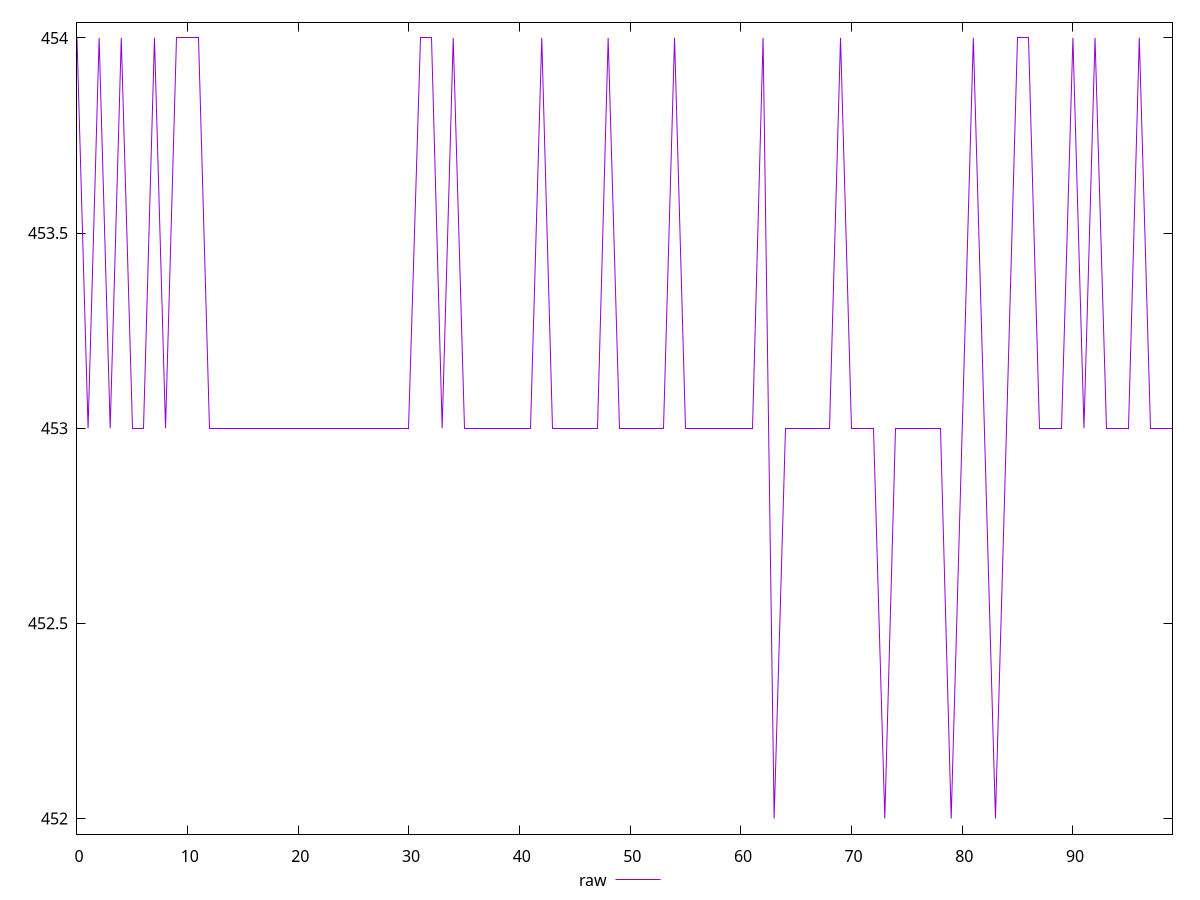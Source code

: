 reset

$raw <<EOF
0 454
1 453
2 454
3 453
4 454
5 453
6 453
7 454
8 453
9 454
10 454
11 454
12 453
13 453
14 453
15 453
16 453
17 453
18 453
19 453
20 453
21 453
22 453
23 453
24 453
25 453
26 453
27 453
28 453
29 453
30 453
31 454
32 454
33 453
34 454
35 453
36 453
37 453
38 453
39 453
40 453
41 453
42 454
43 453
44 453
45 453
46 453
47 453
48 454
49 453
50 453
51 453
52 453
53 453
54 454
55 453
56 453
57 453
58 453
59 453
60 453
61 453
62 454
63 452
64 453
65 453
66 453
67 453
68 453
69 454
70 453
71 453
72 453
73 452
74 453
75 453
76 453
77 453
78 453
79 452
80 453
81 454
82 453
83 452
84 453
85 454
86 454
87 453
88 453
89 453
90 454
91 453
92 454
93 453
94 453
95 453
96 454
97 453
98 453
99 453
EOF

set key outside below
set xrange [0:99]
set yrange [451.96:454.04]
set trange [451.96:454.04]
set terminal svg size 640, 500 enhanced background rgb 'white'
set output "reprap/uses-rel-preload/samples/pages+cached+noexternal+nofonts+nosvg+noimg/raw/values.svg"

plot $raw title "raw" with line

reset
